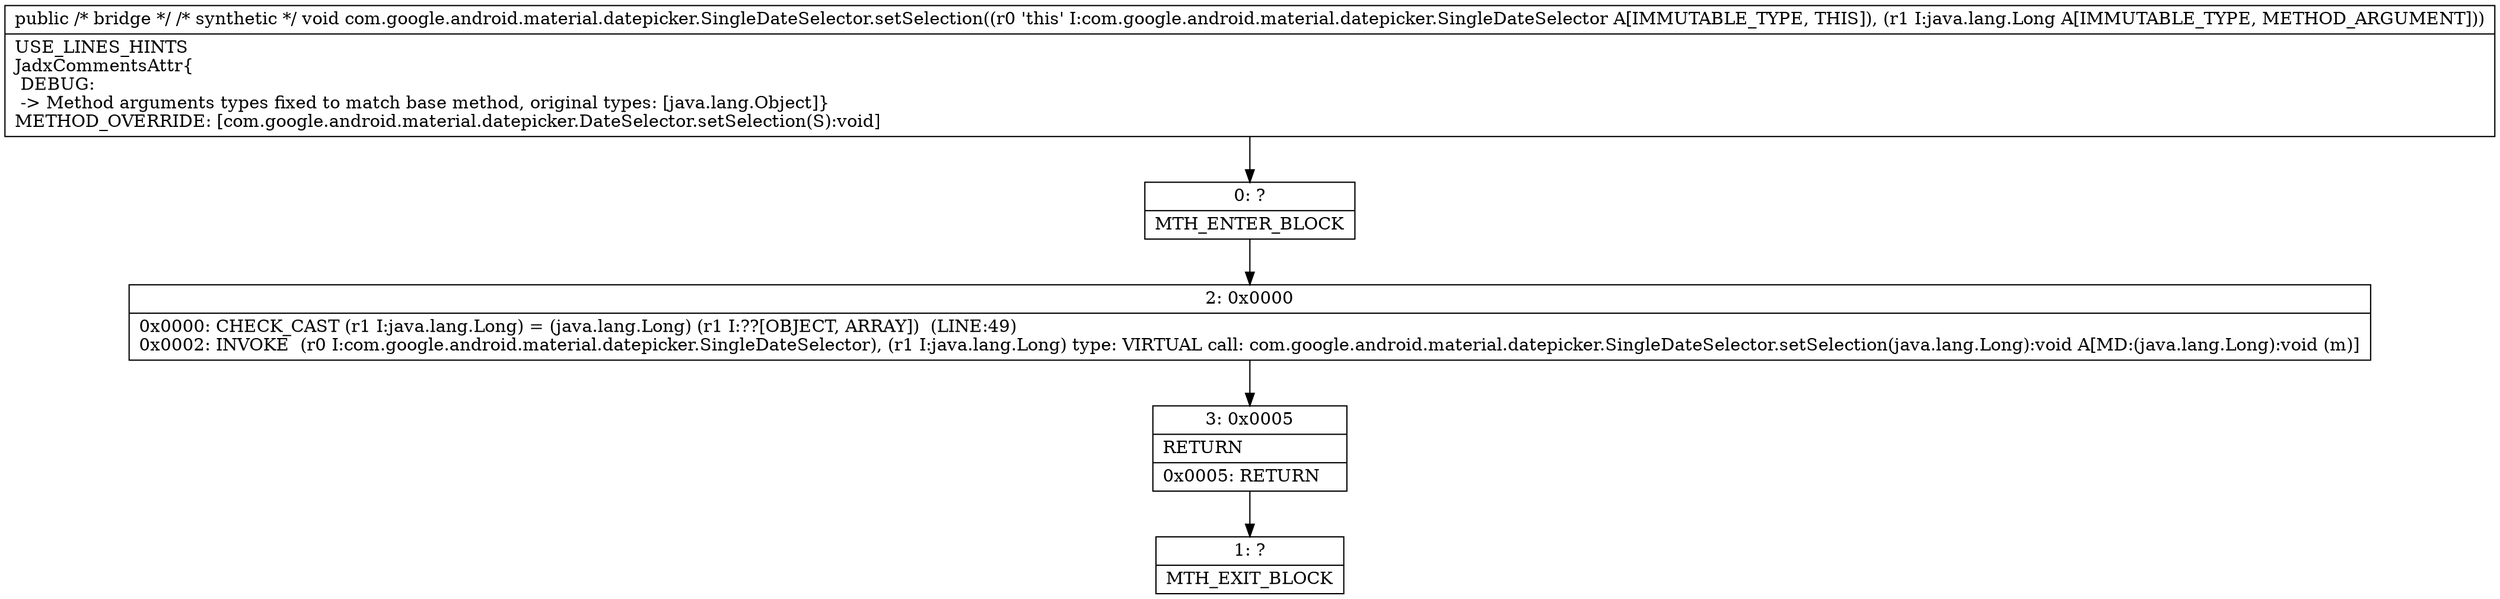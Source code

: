 digraph "CFG forcom.google.android.material.datepicker.SingleDateSelector.setSelection(Ljava\/lang\/Object;)V" {
Node_0 [shape=record,label="{0\:\ ?|MTH_ENTER_BLOCK\l}"];
Node_2 [shape=record,label="{2\:\ 0x0000|0x0000: CHECK_CAST (r1 I:java.lang.Long) = (java.lang.Long) (r1 I:??[OBJECT, ARRAY])  (LINE:49)\l0x0002: INVOKE  (r0 I:com.google.android.material.datepicker.SingleDateSelector), (r1 I:java.lang.Long) type: VIRTUAL call: com.google.android.material.datepicker.SingleDateSelector.setSelection(java.lang.Long):void A[MD:(java.lang.Long):void (m)]\l}"];
Node_3 [shape=record,label="{3\:\ 0x0005|RETURN\l|0x0005: RETURN   \l}"];
Node_1 [shape=record,label="{1\:\ ?|MTH_EXIT_BLOCK\l}"];
MethodNode[shape=record,label="{public \/* bridge *\/ \/* synthetic *\/ void com.google.android.material.datepicker.SingleDateSelector.setSelection((r0 'this' I:com.google.android.material.datepicker.SingleDateSelector A[IMMUTABLE_TYPE, THIS]), (r1 I:java.lang.Long A[IMMUTABLE_TYPE, METHOD_ARGUMENT]))  | USE_LINES_HINTS\lJadxCommentsAttr\{\l DEBUG: \l \-\> Method arguments types fixed to match base method, original types: [java.lang.Object]\}\lMETHOD_OVERRIDE: [com.google.android.material.datepicker.DateSelector.setSelection(S):void]\l}"];
MethodNode -> Node_0;Node_0 -> Node_2;
Node_2 -> Node_3;
Node_3 -> Node_1;
}

